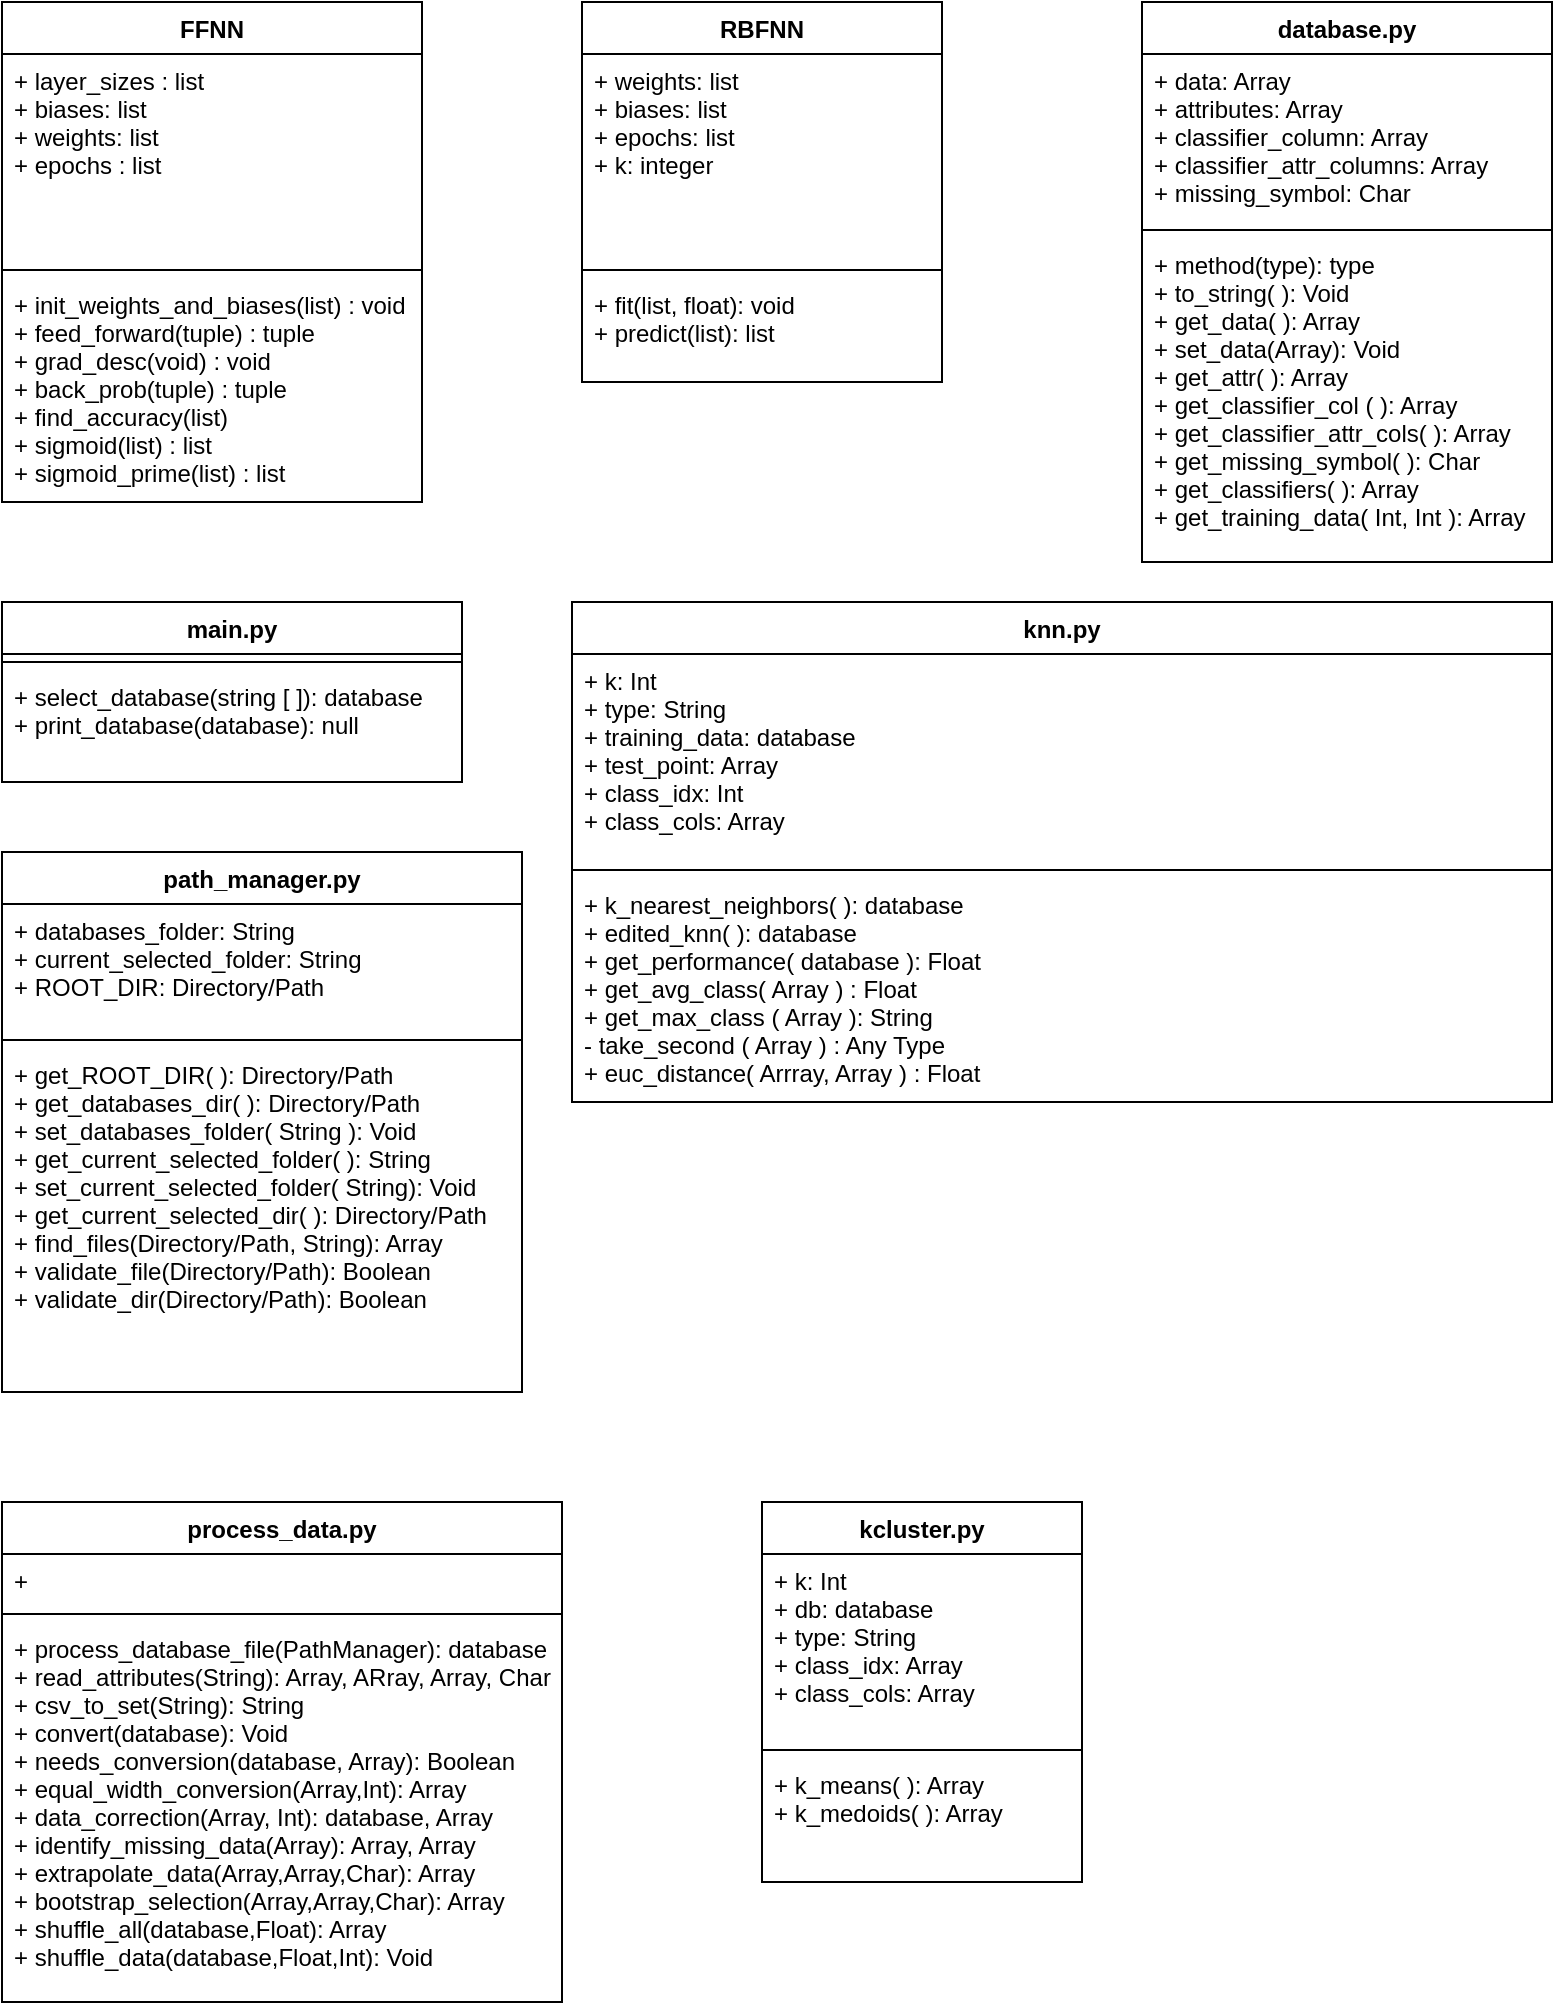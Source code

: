 <mxfile version="12.1.3" type="device" pages="1"><diagram id="L8OJQof_3_BcHFYaSix5" name="Page-1"><mxGraphModel dx="1687" dy="728" grid="1" gridSize="10" guides="1" tooltips="1" connect="1" arrows="1" fold="1" page="1" pageScale="1" pageWidth="850" pageHeight="1100" math="0" shadow="0"><root><mxCell id="0"/><mxCell id="1" parent="0"/><mxCell id="7eL9uP6erd2yK-sSp9nA-1" value="FFNN" style="swimlane;fontStyle=1;align=center;verticalAlign=top;childLayout=stackLayout;horizontal=1;startSize=26;horizontalStack=0;resizeParent=1;resizeParentMax=0;resizeLast=0;collapsible=1;marginBottom=0;" parent="1" vertex="1"><mxGeometry x="40" y="40" width="210" height="250" as="geometry"/></mxCell><mxCell id="7eL9uP6erd2yK-sSp9nA-2" value="+ layer_sizes : list&#10;+ biases: list&#10;+ weights: list&#10;+ epochs : list" style="text;strokeColor=none;fillColor=none;align=left;verticalAlign=top;spacingLeft=4;spacingRight=4;overflow=hidden;rotatable=0;points=[[0,0.5],[1,0.5]];portConstraint=eastwest;" parent="7eL9uP6erd2yK-sSp9nA-1" vertex="1"><mxGeometry y="26" width="210" height="104" as="geometry"/></mxCell><mxCell id="7eL9uP6erd2yK-sSp9nA-3" value="" style="line;strokeWidth=1;fillColor=none;align=left;verticalAlign=middle;spacingTop=-1;spacingLeft=3;spacingRight=3;rotatable=0;labelPosition=right;points=[];portConstraint=eastwest;" parent="7eL9uP6erd2yK-sSp9nA-1" vertex="1"><mxGeometry y="130" width="210" height="8" as="geometry"/></mxCell><mxCell id="7eL9uP6erd2yK-sSp9nA-4" value="+ init_weights_and_biases(list) : void&#10;+ feed_forward(tuple) : tuple&#10;+ grad_desc(void) : void&#10;+ back_prob(tuple) : tuple&#10;+ find_accuracy(list)&#10;+ sigmoid(list) : list&#10;+ sigmoid_prime(list) : list" style="text;strokeColor=none;fillColor=none;align=left;verticalAlign=top;spacingLeft=4;spacingRight=4;overflow=hidden;rotatable=0;points=[[0,0.5],[1,0.5]];portConstraint=eastwest;" parent="7eL9uP6erd2yK-sSp9nA-1" vertex="1"><mxGeometry y="138" width="210" height="112" as="geometry"/></mxCell><mxCell id="Jumi7PMJRdtElLumMjU5-1" value="RBFNN" style="swimlane;fontStyle=1;align=center;verticalAlign=top;childLayout=stackLayout;horizontal=1;startSize=26;horizontalStack=0;resizeParent=1;resizeParentMax=0;resizeLast=0;collapsible=1;marginBottom=0;" vertex="1" parent="1"><mxGeometry x="330" y="40" width="180" height="190" as="geometry"/></mxCell><mxCell id="Jumi7PMJRdtElLumMjU5-2" value="+ weights: list&#10;+ biases: list&#10;+ epochs: list&#10;+ k: integer" style="text;strokeColor=none;fillColor=none;align=left;verticalAlign=top;spacingLeft=4;spacingRight=4;overflow=hidden;rotatable=0;points=[[0,0.5],[1,0.5]];portConstraint=eastwest;" vertex="1" parent="Jumi7PMJRdtElLumMjU5-1"><mxGeometry y="26" width="180" height="104" as="geometry"/></mxCell><mxCell id="Jumi7PMJRdtElLumMjU5-3" value="" style="line;strokeWidth=1;fillColor=none;align=left;verticalAlign=middle;spacingTop=-1;spacingLeft=3;spacingRight=3;rotatable=0;labelPosition=right;points=[];portConstraint=eastwest;" vertex="1" parent="Jumi7PMJRdtElLumMjU5-1"><mxGeometry y="130" width="180" height="8" as="geometry"/></mxCell><mxCell id="Jumi7PMJRdtElLumMjU5-4" value="+ fit(list, float): void&#10;+ predict(list): list&#10;" style="text;strokeColor=none;fillColor=none;align=left;verticalAlign=top;spacingLeft=4;spacingRight=4;overflow=hidden;rotatable=0;points=[[0,0.5],[1,0.5]];portConstraint=eastwest;" vertex="1" parent="Jumi7PMJRdtElLumMjU5-1"><mxGeometry y="138" width="180" height="52" as="geometry"/></mxCell><mxCell id="Jumi7PMJRdtElLumMjU5-5" value="database.py" style="swimlane;fontStyle=1;align=center;verticalAlign=top;childLayout=stackLayout;horizontal=1;startSize=26;horizontalStack=0;resizeParent=1;resizeParentMax=0;resizeLast=0;collapsible=1;marginBottom=0;" vertex="1" parent="1"><mxGeometry x="610" y="40" width="205" height="280" as="geometry"/></mxCell><mxCell id="Jumi7PMJRdtElLumMjU5-6" value="+ data: Array&#10;+ attributes: Array&#10;+ classifier_column: Array&#10;+ classifier_attr_columns: Array&#10;+ missing_symbol: Char" style="text;strokeColor=none;fillColor=none;align=left;verticalAlign=top;spacingLeft=4;spacingRight=4;overflow=hidden;rotatable=0;points=[[0,0.5],[1,0.5]];portConstraint=eastwest;" vertex="1" parent="Jumi7PMJRdtElLumMjU5-5"><mxGeometry y="26" width="205" height="84" as="geometry"/></mxCell><mxCell id="Jumi7PMJRdtElLumMjU5-7" value="" style="line;strokeWidth=1;fillColor=none;align=left;verticalAlign=middle;spacingTop=-1;spacingLeft=3;spacingRight=3;rotatable=0;labelPosition=right;points=[];portConstraint=eastwest;" vertex="1" parent="Jumi7PMJRdtElLumMjU5-5"><mxGeometry y="110" width="205" height="8" as="geometry"/></mxCell><mxCell id="Jumi7PMJRdtElLumMjU5-8" value="+ method(type): type&#10;+ to_string( ): Void&#10;+ get_data( ): Array&#10;+ set_data(Array): Void&#10;+ get_attr( ): Array&#10;+ get_classifier_col ( ): Array&#10;+ get_classifier_attr_cols( ): Array&#10;+ get_missing_symbol( ): Char&#10;+ get_classifiers( ): Array&#10;+ get_training_data( Int, Int ): Array" style="text;strokeColor=none;fillColor=none;align=left;verticalAlign=top;spacingLeft=4;spacingRight=4;overflow=hidden;rotatable=0;points=[[0,0.5],[1,0.5]];portConstraint=eastwest;" vertex="1" parent="Jumi7PMJRdtElLumMjU5-5"><mxGeometry y="118" width="205" height="162" as="geometry"/></mxCell><mxCell id="Jumi7PMJRdtElLumMjU5-9" value="main.py" style="swimlane;fontStyle=1;align=center;verticalAlign=top;childLayout=stackLayout;horizontal=1;startSize=26;horizontalStack=0;resizeParent=1;resizeParentMax=0;resizeLast=0;collapsible=1;marginBottom=0;" vertex="1" parent="1"><mxGeometry x="40" y="340" width="230" height="90" as="geometry"/></mxCell><mxCell id="Jumi7PMJRdtElLumMjU5-10" value="" style="line;strokeWidth=1;fillColor=none;align=left;verticalAlign=middle;spacingTop=-1;spacingLeft=3;spacingRight=3;rotatable=0;labelPosition=right;points=[];portConstraint=eastwest;" vertex="1" parent="Jumi7PMJRdtElLumMjU5-9"><mxGeometry y="26" width="230" height="8" as="geometry"/></mxCell><mxCell id="Jumi7PMJRdtElLumMjU5-11" value="+ select_database(string [ ]): database &#10;+ print_database(database): null&#10;" style="text;strokeColor=none;fillColor=none;align=left;verticalAlign=top;spacingLeft=4;spacingRight=4;overflow=hidden;rotatable=0;points=[[0,0.5],[1,0.5]];portConstraint=eastwest;" vertex="1" parent="Jumi7PMJRdtElLumMjU5-9"><mxGeometry y="34" width="230" height="56" as="geometry"/></mxCell><mxCell id="Jumi7PMJRdtElLumMjU5-12" value="process_data.py" style="swimlane;fontStyle=1;align=center;verticalAlign=top;childLayout=stackLayout;horizontal=1;startSize=26;horizontalStack=0;resizeParent=1;resizeParentMax=0;resizeLast=0;collapsible=1;marginBottom=0;" vertex="1" parent="1"><mxGeometry x="40" y="790" width="280" height="250" as="geometry"/></mxCell><mxCell id="Jumi7PMJRdtElLumMjU5-13" value="+" style="text;strokeColor=none;fillColor=none;align=left;verticalAlign=top;spacingLeft=4;spacingRight=4;overflow=hidden;rotatable=0;points=[[0,0.5],[1,0.5]];portConstraint=eastwest;" vertex="1" parent="Jumi7PMJRdtElLumMjU5-12"><mxGeometry y="26" width="280" height="26" as="geometry"/></mxCell><mxCell id="Jumi7PMJRdtElLumMjU5-14" value="" style="line;strokeWidth=1;fillColor=none;align=left;verticalAlign=middle;spacingTop=-1;spacingLeft=3;spacingRight=3;rotatable=0;labelPosition=right;points=[];portConstraint=eastwest;" vertex="1" parent="Jumi7PMJRdtElLumMjU5-12"><mxGeometry y="52" width="280" height="8" as="geometry"/></mxCell><mxCell id="Jumi7PMJRdtElLumMjU5-15" value="+ process_database_file(PathManager): database&#10;+ read_attributes(String): Array, ARray, Array, Char&#10;+ csv_to_set(String): String&#10;+ convert(database): Void&#10;+ needs_conversion(database, Array): Boolean&#10;+ equal_width_conversion(Array,Int): Array&#10;+ data_correction(Array, Int): database, Array&#10;+ identify_missing_data(Array): Array, Array&#10;+ extrapolate_data(Array,Array,Char): Array&#10;+ bootstrap_selection(Array,Array,Char): Array&#10;+ shuffle_all(database,Float): Array&#10;+ shuffle_data(database,Float,Int): Void" style="text;strokeColor=none;fillColor=none;align=left;verticalAlign=top;spacingLeft=4;spacingRight=4;overflow=hidden;rotatable=0;points=[[0,0.5],[1,0.5]];portConstraint=eastwest;" vertex="1" parent="Jumi7PMJRdtElLumMjU5-12"><mxGeometry y="60" width="280" height="190" as="geometry"/></mxCell><mxCell id="Jumi7PMJRdtElLumMjU5-16" value="path_manager.py" style="swimlane;fontStyle=1;align=center;verticalAlign=top;childLayout=stackLayout;horizontal=1;startSize=26;horizontalStack=0;resizeParent=1;resizeParentMax=0;resizeLast=0;collapsible=1;marginBottom=0;" vertex="1" parent="1"><mxGeometry x="40" y="465" width="260" height="270" as="geometry"/></mxCell><mxCell id="Jumi7PMJRdtElLumMjU5-17" value="+ databases_folder: String&#10;+ current_selected_folder: String&#10;+ ROOT_DIR: Directory/Path" style="text;strokeColor=none;fillColor=none;align=left;verticalAlign=top;spacingLeft=4;spacingRight=4;overflow=hidden;rotatable=0;points=[[0,0.5],[1,0.5]];portConstraint=eastwest;" vertex="1" parent="Jumi7PMJRdtElLumMjU5-16"><mxGeometry y="26" width="260" height="64" as="geometry"/></mxCell><mxCell id="Jumi7PMJRdtElLumMjU5-18" value="" style="line;strokeWidth=1;fillColor=none;align=left;verticalAlign=middle;spacingTop=-1;spacingLeft=3;spacingRight=3;rotatable=0;labelPosition=right;points=[];portConstraint=eastwest;" vertex="1" parent="Jumi7PMJRdtElLumMjU5-16"><mxGeometry y="90" width="260" height="8" as="geometry"/></mxCell><mxCell id="Jumi7PMJRdtElLumMjU5-19" value="+ get_ROOT_DIR( ): Directory/Path&#10;+ get_databases_dir( ): Directory/Path&#10;+ set_databases_folder( String ): Void&#10;+ get_current_selected_folder( ): String&#10;+ set_current_selected_folder( String): Void&#10;+ get_current_selected_dir( ): Directory/Path&#10;+ find_files(Directory/Path, String): Array&#10;+ validate_file(Directory/Path): Boolean&#10;+ validate_dir(Directory/Path): Boolean" style="text;strokeColor=none;fillColor=none;align=left;verticalAlign=top;spacingLeft=4;spacingRight=4;overflow=hidden;rotatable=0;points=[[0,0.5],[1,0.5]];portConstraint=eastwest;" vertex="1" parent="Jumi7PMJRdtElLumMjU5-16"><mxGeometry y="98" width="260" height="172" as="geometry"/></mxCell><mxCell id="Jumi7PMJRdtElLumMjU5-20" value="knn.py" style="swimlane;fontStyle=1;align=center;verticalAlign=top;childLayout=stackLayout;horizontal=1;startSize=26;horizontalStack=0;resizeParent=1;resizeParentMax=0;resizeLast=0;collapsible=1;marginBottom=0;" vertex="1" parent="1"><mxGeometry x="325" y="340" width="490" height="250" as="geometry"/></mxCell><mxCell id="Jumi7PMJRdtElLumMjU5-21" value="+ k: Int&#10;+ type: String&#10;+ training_data: database&#10;+ test_point: Array&#10;+ class_idx: Int&#10;+ class_cols: Array" style="text;strokeColor=none;fillColor=none;align=left;verticalAlign=top;spacingLeft=4;spacingRight=4;overflow=hidden;rotatable=0;points=[[0,0.5],[1,0.5]];portConstraint=eastwest;" vertex="1" parent="Jumi7PMJRdtElLumMjU5-20"><mxGeometry y="26" width="490" height="104" as="geometry"/></mxCell><mxCell id="Jumi7PMJRdtElLumMjU5-22" value="" style="line;strokeWidth=1;fillColor=none;align=left;verticalAlign=middle;spacingTop=-1;spacingLeft=3;spacingRight=3;rotatable=0;labelPosition=right;points=[];portConstraint=eastwest;" vertex="1" parent="Jumi7PMJRdtElLumMjU5-20"><mxGeometry y="130" width="490" height="8" as="geometry"/></mxCell><mxCell id="Jumi7PMJRdtElLumMjU5-23" value="+ k_nearest_neighbors( ): database&#10;+ edited_knn( ): database&#10;+ get_performance( database ): Float&#10;+ get_avg_class( Array ) : Float&#10;+ get_max_class ( Array ): String&#10;- take_second ( Array ) : Any Type&#10;+ euc_distance( Arrray, Array ) : Float&#10; " style="text;strokeColor=none;fillColor=none;align=left;verticalAlign=top;spacingLeft=4;spacingRight=4;overflow=hidden;rotatable=0;points=[[0,0.5],[1,0.5]];portConstraint=eastwest;" vertex="1" parent="Jumi7PMJRdtElLumMjU5-20"><mxGeometry y="138" width="490" height="112" as="geometry"/></mxCell><mxCell id="Jumi7PMJRdtElLumMjU5-24" value="kcluster.py" style="swimlane;fontStyle=1;align=center;verticalAlign=top;childLayout=stackLayout;horizontal=1;startSize=26;horizontalStack=0;resizeParent=1;resizeParentMax=0;resizeLast=0;collapsible=1;marginBottom=0;" vertex="1" parent="1"><mxGeometry x="420" y="790" width="160" height="190" as="geometry"/></mxCell><mxCell id="Jumi7PMJRdtElLumMjU5-25" value="+ k: Int&#10;+ db: database&#10;+ type: String&#10;+ class_idx: Array&#10;+ class_cols: Array&#10;" style="text;strokeColor=none;fillColor=none;align=left;verticalAlign=top;spacingLeft=4;spacingRight=4;overflow=hidden;rotatable=0;points=[[0,0.5],[1,0.5]];portConstraint=eastwest;" vertex="1" parent="Jumi7PMJRdtElLumMjU5-24"><mxGeometry y="26" width="160" height="94" as="geometry"/></mxCell><mxCell id="Jumi7PMJRdtElLumMjU5-26" value="" style="line;strokeWidth=1;fillColor=none;align=left;verticalAlign=middle;spacingTop=-1;spacingLeft=3;spacingRight=3;rotatable=0;labelPosition=right;points=[];portConstraint=eastwest;" vertex="1" parent="Jumi7PMJRdtElLumMjU5-24"><mxGeometry y="120" width="160" height="8" as="geometry"/></mxCell><mxCell id="Jumi7PMJRdtElLumMjU5-27" value="+ k_means( ): Array&#10;+ k_medoids( ): Array" style="text;strokeColor=none;fillColor=none;align=left;verticalAlign=top;spacingLeft=4;spacingRight=4;overflow=hidden;rotatable=0;points=[[0,0.5],[1,0.5]];portConstraint=eastwest;" vertex="1" parent="Jumi7PMJRdtElLumMjU5-24"><mxGeometry y="128" width="160" height="62" as="geometry"/></mxCell></root></mxGraphModel></diagram></mxfile>